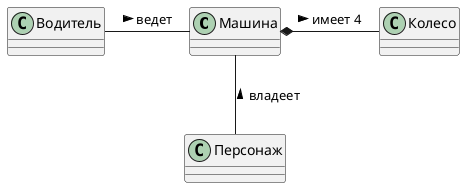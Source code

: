 @startuml
class Машина

Водитель - Машина: ведет >
Машина *- Колесо: имеет 4 >
Машина -- Персонаж: < владеет

@enduml
